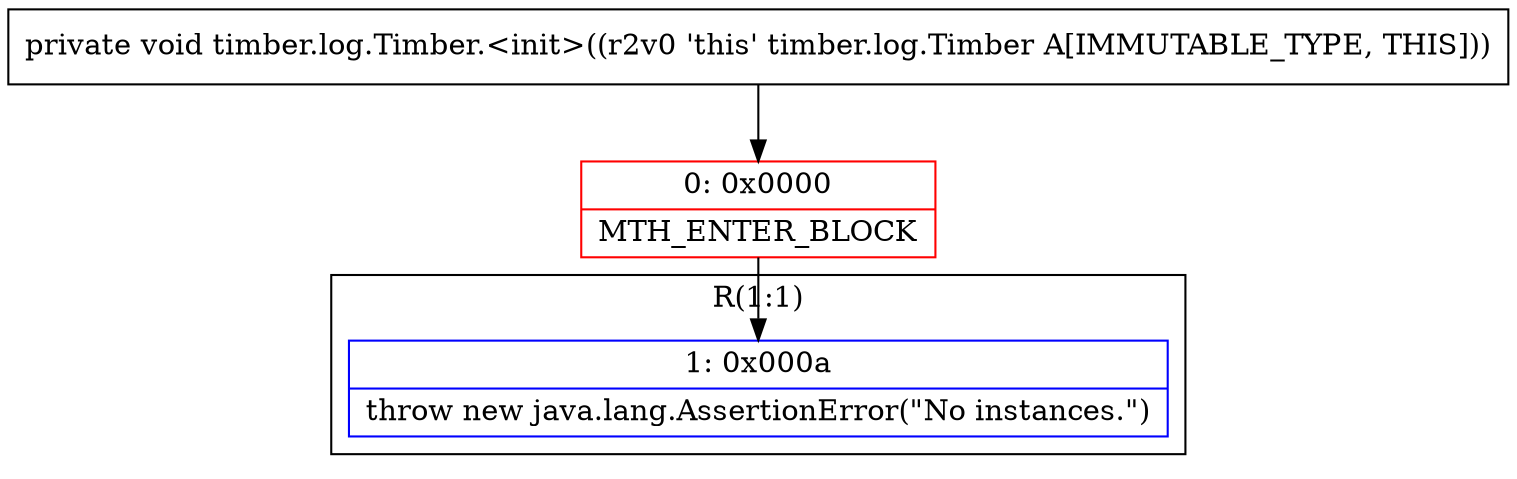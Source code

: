 digraph "CFG fortimber.log.Timber.\<init\>()V" {
subgraph cluster_Region_2127318955 {
label = "R(1:1)";
node [shape=record,color=blue];
Node_1 [shape=record,label="{1\:\ 0x000a|throw new java.lang.AssertionError(\"No instances.\")\l}"];
}
Node_0 [shape=record,color=red,label="{0\:\ 0x0000|MTH_ENTER_BLOCK\l}"];
MethodNode[shape=record,label="{private void timber.log.Timber.\<init\>((r2v0 'this' timber.log.Timber A[IMMUTABLE_TYPE, THIS])) }"];
MethodNode -> Node_0;
Node_0 -> Node_1;
}

